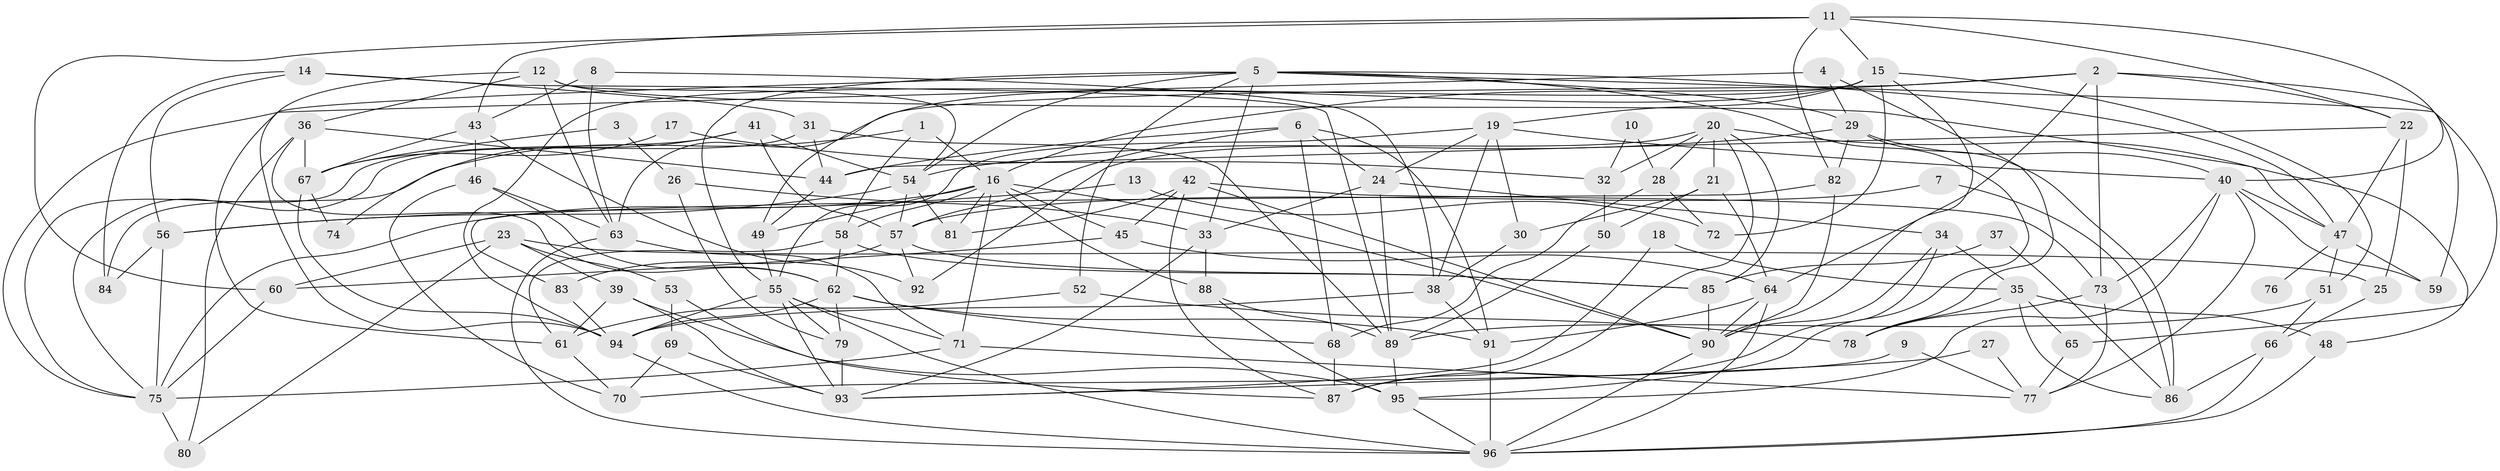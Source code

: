 // original degree distribution, {3: 0.25735294117647056, 6: 0.10294117647058823, 4: 0.2426470588235294, 5: 0.17647058823529413, 2: 0.16176470588235295, 9: 0.007352941176470588, 7: 0.04411764705882353, 8: 0.007352941176470588}
// Generated by graph-tools (version 1.1) at 2025/37/03/04/25 23:37:00]
// undirected, 96 vertices, 221 edges
graph export_dot {
  node [color=gray90,style=filled];
  1;
  2;
  3;
  4;
  5;
  6;
  7;
  8;
  9;
  10;
  11;
  12;
  13;
  14;
  15;
  16;
  17;
  18;
  19;
  20;
  21;
  22;
  23;
  24;
  25;
  26;
  27;
  28;
  29;
  30;
  31;
  32;
  33;
  34;
  35;
  36;
  37;
  38;
  39;
  40;
  41;
  42;
  43;
  44;
  45;
  46;
  47;
  48;
  49;
  50;
  51;
  52;
  53;
  54;
  55;
  56;
  57;
  58;
  59;
  60;
  61;
  62;
  63;
  64;
  65;
  66;
  67;
  68;
  69;
  70;
  71;
  72;
  73;
  74;
  75;
  76;
  77;
  78;
  79;
  80;
  81;
  82;
  83;
  84;
  85;
  86;
  87;
  88;
  89;
  90;
  91;
  92;
  93;
  94;
  95;
  96;
  1 -- 16 [weight=1.0];
  1 -- 58 [weight=1.0];
  1 -- 84 [weight=1.0];
  2 -- 16 [weight=1.0];
  2 -- 22 [weight=1.0];
  2 -- 59 [weight=1.0];
  2 -- 63 [weight=1.0];
  2 -- 64 [weight=1.0];
  2 -- 73 [weight=1.0];
  3 -- 26 [weight=1.0];
  3 -- 67 [weight=1.0];
  4 -- 29 [weight=1.0];
  4 -- 75 [weight=1.0];
  4 -- 78 [weight=1.0];
  5 -- 29 [weight=1.0];
  5 -- 33 [weight=1.0];
  5 -- 47 [weight=1.0];
  5 -- 52 [weight=1.0];
  5 -- 54 [weight=1.0];
  5 -- 55 [weight=1.0];
  5 -- 61 [weight=1.0];
  5 -- 65 [weight=1.0];
  5 -- 95 [weight=1.0];
  6 -- 24 [weight=1.0];
  6 -- 44 [weight=1.0];
  6 -- 57 [weight=1.0];
  6 -- 68 [weight=1.0];
  6 -- 91 [weight=1.0];
  7 -- 57 [weight=1.0];
  7 -- 86 [weight=1.0];
  8 -- 38 [weight=1.0];
  8 -- 43 [weight=1.0];
  8 -- 63 [weight=1.0];
  9 -- 70 [weight=1.0];
  9 -- 77 [weight=1.0];
  10 -- 28 [weight=1.0];
  10 -- 32 [weight=1.0];
  11 -- 15 [weight=1.0];
  11 -- 22 [weight=1.0];
  11 -- 40 [weight=1.0];
  11 -- 43 [weight=1.0];
  11 -- 60 [weight=1.0];
  11 -- 82 [weight=1.0];
  12 -- 36 [weight=1.0];
  12 -- 47 [weight=1.0];
  12 -- 54 [weight=1.0];
  12 -- 63 [weight=1.0];
  12 -- 94 [weight=1.0];
  13 -- 56 [weight=1.0];
  13 -- 72 [weight=1.0];
  14 -- 31 [weight=1.0];
  14 -- 56 [weight=1.0];
  14 -- 84 [weight=1.0];
  14 -- 89 [weight=1.0];
  15 -- 19 [weight=1.0];
  15 -- 49 [weight=2.0];
  15 -- 51 [weight=1.0];
  15 -- 72 [weight=1.0];
  15 -- 90 [weight=1.0];
  15 -- 94 [weight=1.0];
  16 -- 45 [weight=1.0];
  16 -- 49 [weight=2.0];
  16 -- 58 [weight=1.0];
  16 -- 71 [weight=1.0];
  16 -- 75 [weight=1.0];
  16 -- 81 [weight=1.0];
  16 -- 88 [weight=1.0];
  16 -- 90 [weight=1.0];
  17 -- 32 [weight=1.0];
  17 -- 67 [weight=1.0];
  18 -- 35 [weight=1.0];
  18 -- 93 [weight=1.0];
  19 -- 24 [weight=1.0];
  19 -- 30 [weight=1.0];
  19 -- 38 [weight=1.0];
  19 -- 40 [weight=1.0];
  19 -- 55 [weight=1.0];
  20 -- 21 [weight=1.0];
  20 -- 28 [weight=1.0];
  20 -- 32 [weight=1.0];
  20 -- 48 [weight=1.0];
  20 -- 85 [weight=1.0];
  20 -- 87 [weight=1.0];
  20 -- 92 [weight=1.0];
  21 -- 30 [weight=1.0];
  21 -- 50 [weight=1.0];
  21 -- 64 [weight=1.0];
  22 -- 25 [weight=1.0];
  22 -- 44 [weight=1.0];
  22 -- 47 [weight=1.0];
  23 -- 25 [weight=1.0];
  23 -- 39 [weight=1.0];
  23 -- 53 [weight=1.0];
  23 -- 60 [weight=1.0];
  23 -- 80 [weight=1.0];
  24 -- 33 [weight=1.0];
  24 -- 34 [weight=1.0];
  24 -- 89 [weight=1.0];
  25 -- 66 [weight=1.0];
  26 -- 33 [weight=1.0];
  26 -- 79 [weight=1.0];
  27 -- 77 [weight=1.0];
  27 -- 93 [weight=1.0];
  28 -- 68 [weight=1.0];
  28 -- 72 [weight=1.0];
  29 -- 40 [weight=1.0];
  29 -- 54 [weight=1.0];
  29 -- 82 [weight=1.0];
  29 -- 86 [weight=1.0];
  30 -- 38 [weight=1.0];
  31 -- 44 [weight=1.0];
  31 -- 75 [weight=1.0];
  31 -- 89 [weight=1.0];
  32 -- 50 [weight=1.0];
  33 -- 88 [weight=1.0];
  33 -- 93 [weight=1.0];
  34 -- 35 [weight=1.0];
  34 -- 87 [weight=1.0];
  34 -- 90 [weight=1.0];
  35 -- 48 [weight=1.0];
  35 -- 65 [weight=1.0];
  35 -- 78 [weight=1.0];
  35 -- 86 [weight=1.0];
  36 -- 44 [weight=1.0];
  36 -- 62 [weight=1.0];
  36 -- 67 [weight=1.0];
  36 -- 80 [weight=1.0];
  37 -- 85 [weight=1.0];
  37 -- 86 [weight=1.0];
  38 -- 91 [weight=1.0];
  38 -- 94 [weight=1.0];
  39 -- 61 [weight=1.0];
  39 -- 93 [weight=1.0];
  39 -- 95 [weight=1.0];
  40 -- 47 [weight=1.0];
  40 -- 59 [weight=1.0];
  40 -- 73 [weight=1.0];
  40 -- 77 [weight=1.0];
  40 -- 95 [weight=1.0];
  41 -- 54 [weight=1.0];
  41 -- 57 [weight=1.0];
  41 -- 74 [weight=1.0];
  41 -- 75 [weight=2.0];
  42 -- 45 [weight=1.0];
  42 -- 73 [weight=1.0];
  42 -- 81 [weight=1.0];
  42 -- 87 [weight=1.0];
  42 -- 90 [weight=1.0];
  43 -- 46 [weight=1.0];
  43 -- 67 [weight=1.0];
  43 -- 92 [weight=1.0];
  44 -- 49 [weight=1.0];
  45 -- 60 [weight=2.0];
  45 -- 64 [weight=1.0];
  46 -- 62 [weight=1.0];
  46 -- 63 [weight=1.0];
  46 -- 70 [weight=1.0];
  47 -- 51 [weight=1.0];
  47 -- 59 [weight=1.0];
  47 -- 76 [weight=2.0];
  48 -- 96 [weight=1.0];
  49 -- 55 [weight=1.0];
  50 -- 89 [weight=1.0];
  51 -- 66 [weight=1.0];
  51 -- 89 [weight=1.0];
  52 -- 61 [weight=1.0];
  52 -- 78 [weight=1.0];
  53 -- 69 [weight=1.0];
  53 -- 87 [weight=1.0];
  54 -- 56 [weight=1.0];
  54 -- 57 [weight=1.0];
  54 -- 81 [weight=1.0];
  55 -- 71 [weight=1.0];
  55 -- 79 [weight=1.0];
  55 -- 93 [weight=1.0];
  55 -- 94 [weight=1.0];
  55 -- 96 [weight=1.0];
  56 -- 75 [weight=1.0];
  56 -- 84 [weight=1.0];
  57 -- 83 [weight=1.0];
  57 -- 85 [weight=1.0];
  57 -- 92 [weight=1.0];
  58 -- 61 [weight=1.0];
  58 -- 62 [weight=1.0];
  58 -- 85 [weight=1.0];
  60 -- 75 [weight=1.0];
  61 -- 70 [weight=1.0];
  62 -- 68 [weight=1.0];
  62 -- 79 [weight=1.0];
  62 -- 91 [weight=1.0];
  62 -- 94 [weight=1.0];
  63 -- 71 [weight=1.0];
  63 -- 96 [weight=1.0];
  64 -- 90 [weight=1.0];
  64 -- 91 [weight=1.0];
  64 -- 96 [weight=1.0];
  65 -- 77 [weight=1.0];
  66 -- 86 [weight=1.0];
  66 -- 96 [weight=1.0];
  67 -- 74 [weight=1.0];
  67 -- 94 [weight=1.0];
  68 -- 87 [weight=1.0];
  69 -- 70 [weight=1.0];
  69 -- 93 [weight=1.0];
  71 -- 75 [weight=1.0];
  71 -- 77 [weight=2.0];
  73 -- 77 [weight=2.0];
  73 -- 78 [weight=2.0];
  75 -- 80 [weight=2.0];
  79 -- 93 [weight=1.0];
  82 -- 83 [weight=1.0];
  82 -- 90 [weight=1.0];
  83 -- 94 [weight=1.0];
  85 -- 90 [weight=1.0];
  88 -- 89 [weight=1.0];
  88 -- 95 [weight=1.0];
  89 -- 95 [weight=1.0];
  90 -- 96 [weight=1.0];
  91 -- 96 [weight=1.0];
  94 -- 96 [weight=1.0];
  95 -- 96 [weight=1.0];
}
